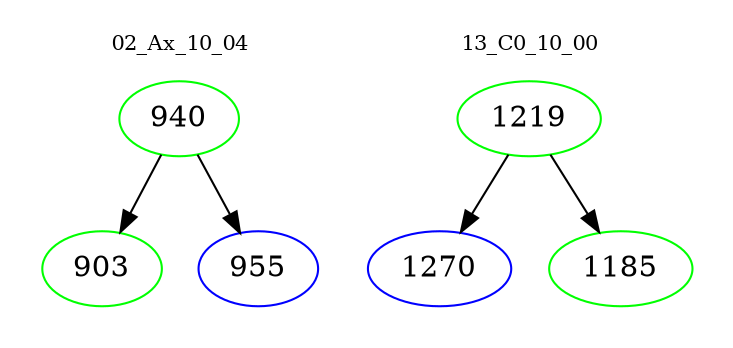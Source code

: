 digraph{
subgraph cluster_0 {
color = white
label = "02_Ax_10_04";
fontsize=10;
T0_940 [label="940", color="green"]
T0_940 -> T0_903 [color="black"]
T0_903 [label="903", color="green"]
T0_940 -> T0_955 [color="black"]
T0_955 [label="955", color="blue"]
}
subgraph cluster_1 {
color = white
label = "13_C0_10_00";
fontsize=10;
T1_1219 [label="1219", color="green"]
T1_1219 -> T1_1270 [color="black"]
T1_1270 [label="1270", color="blue"]
T1_1219 -> T1_1185 [color="black"]
T1_1185 [label="1185", color="green"]
}
}
